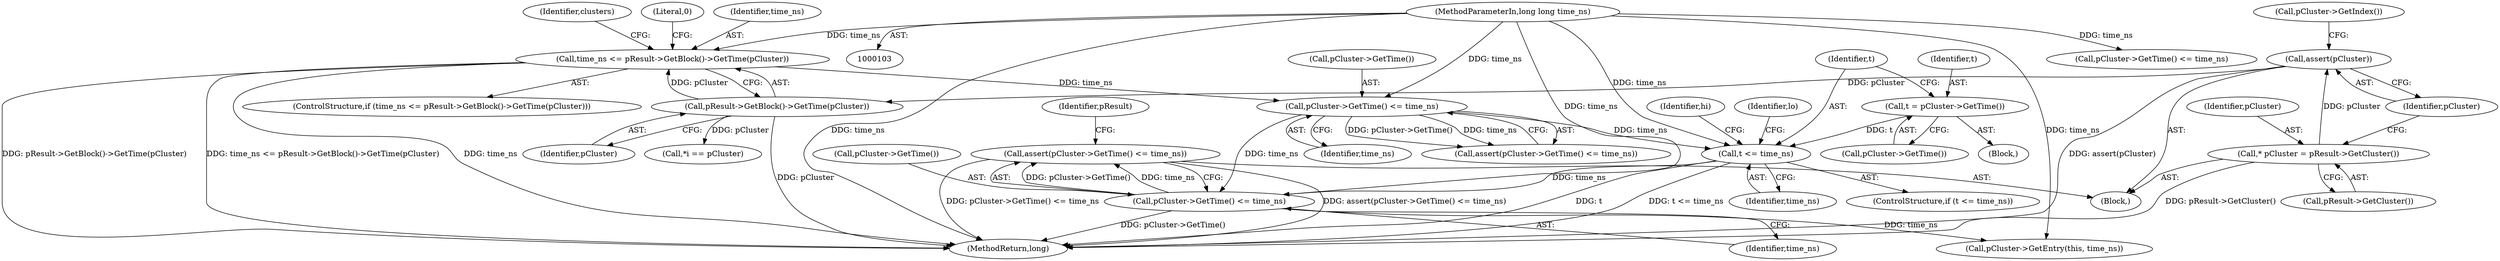 digraph "0_Android_04839626ed859623901ebd3a5fd483982186b59d_198@API" {
"1000253" [label="(Call,assert(pCluster->GetTime() <= time_ns))"];
"1000254" [label="(Call,pCluster->GetTime() <= time_ns)"];
"1000218" [label="(Call,t <= time_ns)"];
"1000214" [label="(Call,t = pCluster->GetTime())"];
"1000169" [label="(Call,pCluster->GetTime() <= time_ns)"];
"1000135" [label="(Call,time_ns <= pResult->GetBlock()->GetTime(pCluster))"];
"1000104" [label="(MethodParameterIn,long long time_ns)"];
"1000137" [label="(Call,pResult->GetBlock()->GetTime(pCluster))"];
"1000128" [label="(Call,assert(pCluster))"];
"1000125" [label="(Call,* pCluster = pResult->GetCluster())"];
"1000169" [label="(Call,pCluster->GetTime() <= time_ns)"];
"1000106" [label="(Block,)"];
"1000126" [label="(Identifier,pCluster)"];
"1000255" [label="(Call,pCluster->GetTime())"];
"1000256" [label="(Identifier,time_ns)"];
"1000219" [label="(Identifier,t)"];
"1000142" [label="(Identifier,clusters)"];
"1000222" [label="(Identifier,lo)"];
"1000138" [label="(Identifier,pCluster)"];
"1000214" [label="(Call,t = pCluster->GetTime())"];
"1000216" [label="(Call,pCluster->GetTime())"];
"1000171" [label="(Identifier,time_ns)"];
"1000104" [label="(MethodParameterIn,long long time_ns)"];
"1000254" [label="(Call,pCluster->GetTime() <= time_ns)"];
"1000134" [label="(ControlStructure,if (time_ns <= pResult->GetBlock()->GetTime(pCluster)))"];
"1000259" [label="(Call,pCluster->GetEntry(this, time_ns))"];
"1000140" [label="(Literal,0)"];
"1000135" [label="(Call,time_ns <= pResult->GetBlock()->GetTime(pCluster))"];
"1000253" [label="(Call,assert(pCluster->GetTime() <= time_ns))"];
"1000137" [label="(Call,pResult->GetBlock()->GetTime(pCluster))"];
"1000168" [label="(Call,assert(pCluster->GetTime() <= time_ns))"];
"1000125" [label="(Call,* pCluster = pResult->GetCluster())"];
"1000284" [label="(Call,pCluster->GetTime() <= time_ns)"];
"1000189" [label="(Block,)"];
"1000170" [label="(Call,pCluster->GetTime())"];
"1000217" [label="(ControlStructure,if (t <= time_ns))"];
"1000136" [label="(Identifier,time_ns)"];
"1000164" [label="(Call,*i == pCluster)"];
"1000305" [label="(MethodReturn,long)"];
"1000258" [label="(Identifier,pResult)"];
"1000129" [label="(Identifier,pCluster)"];
"1000220" [label="(Identifier,time_ns)"];
"1000127" [label="(Call,pResult->GetCluster())"];
"1000132" [label="(Call,pCluster->GetIndex())"];
"1000128" [label="(Call,assert(pCluster))"];
"1000215" [label="(Identifier,t)"];
"1000228" [label="(Identifier,hi)"];
"1000218" [label="(Call,t <= time_ns)"];
"1000253" -> "1000106"  [label="AST: "];
"1000253" -> "1000254"  [label="CFG: "];
"1000254" -> "1000253"  [label="AST: "];
"1000258" -> "1000253"  [label="CFG: "];
"1000253" -> "1000305"  [label="DDG: assert(pCluster->GetTime() <= time_ns)"];
"1000253" -> "1000305"  [label="DDG: pCluster->GetTime() <= time_ns"];
"1000254" -> "1000253"  [label="DDG: pCluster->GetTime()"];
"1000254" -> "1000253"  [label="DDG: time_ns"];
"1000254" -> "1000256"  [label="CFG: "];
"1000255" -> "1000254"  [label="AST: "];
"1000256" -> "1000254"  [label="AST: "];
"1000254" -> "1000305"  [label="DDG: pCluster->GetTime()"];
"1000218" -> "1000254"  [label="DDG: time_ns"];
"1000169" -> "1000254"  [label="DDG: time_ns"];
"1000104" -> "1000254"  [label="DDG: time_ns"];
"1000254" -> "1000259"  [label="DDG: time_ns"];
"1000218" -> "1000217"  [label="AST: "];
"1000218" -> "1000220"  [label="CFG: "];
"1000219" -> "1000218"  [label="AST: "];
"1000220" -> "1000218"  [label="AST: "];
"1000222" -> "1000218"  [label="CFG: "];
"1000228" -> "1000218"  [label="CFG: "];
"1000218" -> "1000305"  [label="DDG: t"];
"1000218" -> "1000305"  [label="DDG: t <= time_ns"];
"1000214" -> "1000218"  [label="DDG: t"];
"1000169" -> "1000218"  [label="DDG: time_ns"];
"1000104" -> "1000218"  [label="DDG: time_ns"];
"1000214" -> "1000189"  [label="AST: "];
"1000214" -> "1000216"  [label="CFG: "];
"1000215" -> "1000214"  [label="AST: "];
"1000216" -> "1000214"  [label="AST: "];
"1000219" -> "1000214"  [label="CFG: "];
"1000169" -> "1000168"  [label="AST: "];
"1000169" -> "1000171"  [label="CFG: "];
"1000170" -> "1000169"  [label="AST: "];
"1000171" -> "1000169"  [label="AST: "];
"1000168" -> "1000169"  [label="CFG: "];
"1000169" -> "1000168"  [label="DDG: pCluster->GetTime()"];
"1000169" -> "1000168"  [label="DDG: time_ns"];
"1000135" -> "1000169"  [label="DDG: time_ns"];
"1000104" -> "1000169"  [label="DDG: time_ns"];
"1000135" -> "1000134"  [label="AST: "];
"1000135" -> "1000137"  [label="CFG: "];
"1000136" -> "1000135"  [label="AST: "];
"1000137" -> "1000135"  [label="AST: "];
"1000140" -> "1000135"  [label="CFG: "];
"1000142" -> "1000135"  [label="CFG: "];
"1000135" -> "1000305"  [label="DDG: time_ns <= pResult->GetBlock()->GetTime(pCluster)"];
"1000135" -> "1000305"  [label="DDG: time_ns"];
"1000135" -> "1000305"  [label="DDG: pResult->GetBlock()->GetTime(pCluster)"];
"1000104" -> "1000135"  [label="DDG: time_ns"];
"1000137" -> "1000135"  [label="DDG: pCluster"];
"1000104" -> "1000103"  [label="AST: "];
"1000104" -> "1000305"  [label="DDG: time_ns"];
"1000104" -> "1000259"  [label="DDG: time_ns"];
"1000104" -> "1000284"  [label="DDG: time_ns"];
"1000137" -> "1000138"  [label="CFG: "];
"1000138" -> "1000137"  [label="AST: "];
"1000137" -> "1000305"  [label="DDG: pCluster"];
"1000128" -> "1000137"  [label="DDG: pCluster"];
"1000137" -> "1000164"  [label="DDG: pCluster"];
"1000128" -> "1000106"  [label="AST: "];
"1000128" -> "1000129"  [label="CFG: "];
"1000129" -> "1000128"  [label="AST: "];
"1000132" -> "1000128"  [label="CFG: "];
"1000128" -> "1000305"  [label="DDG: assert(pCluster)"];
"1000125" -> "1000128"  [label="DDG: pCluster"];
"1000125" -> "1000106"  [label="AST: "];
"1000125" -> "1000127"  [label="CFG: "];
"1000126" -> "1000125"  [label="AST: "];
"1000127" -> "1000125"  [label="AST: "];
"1000129" -> "1000125"  [label="CFG: "];
"1000125" -> "1000305"  [label="DDG: pResult->GetCluster()"];
}
